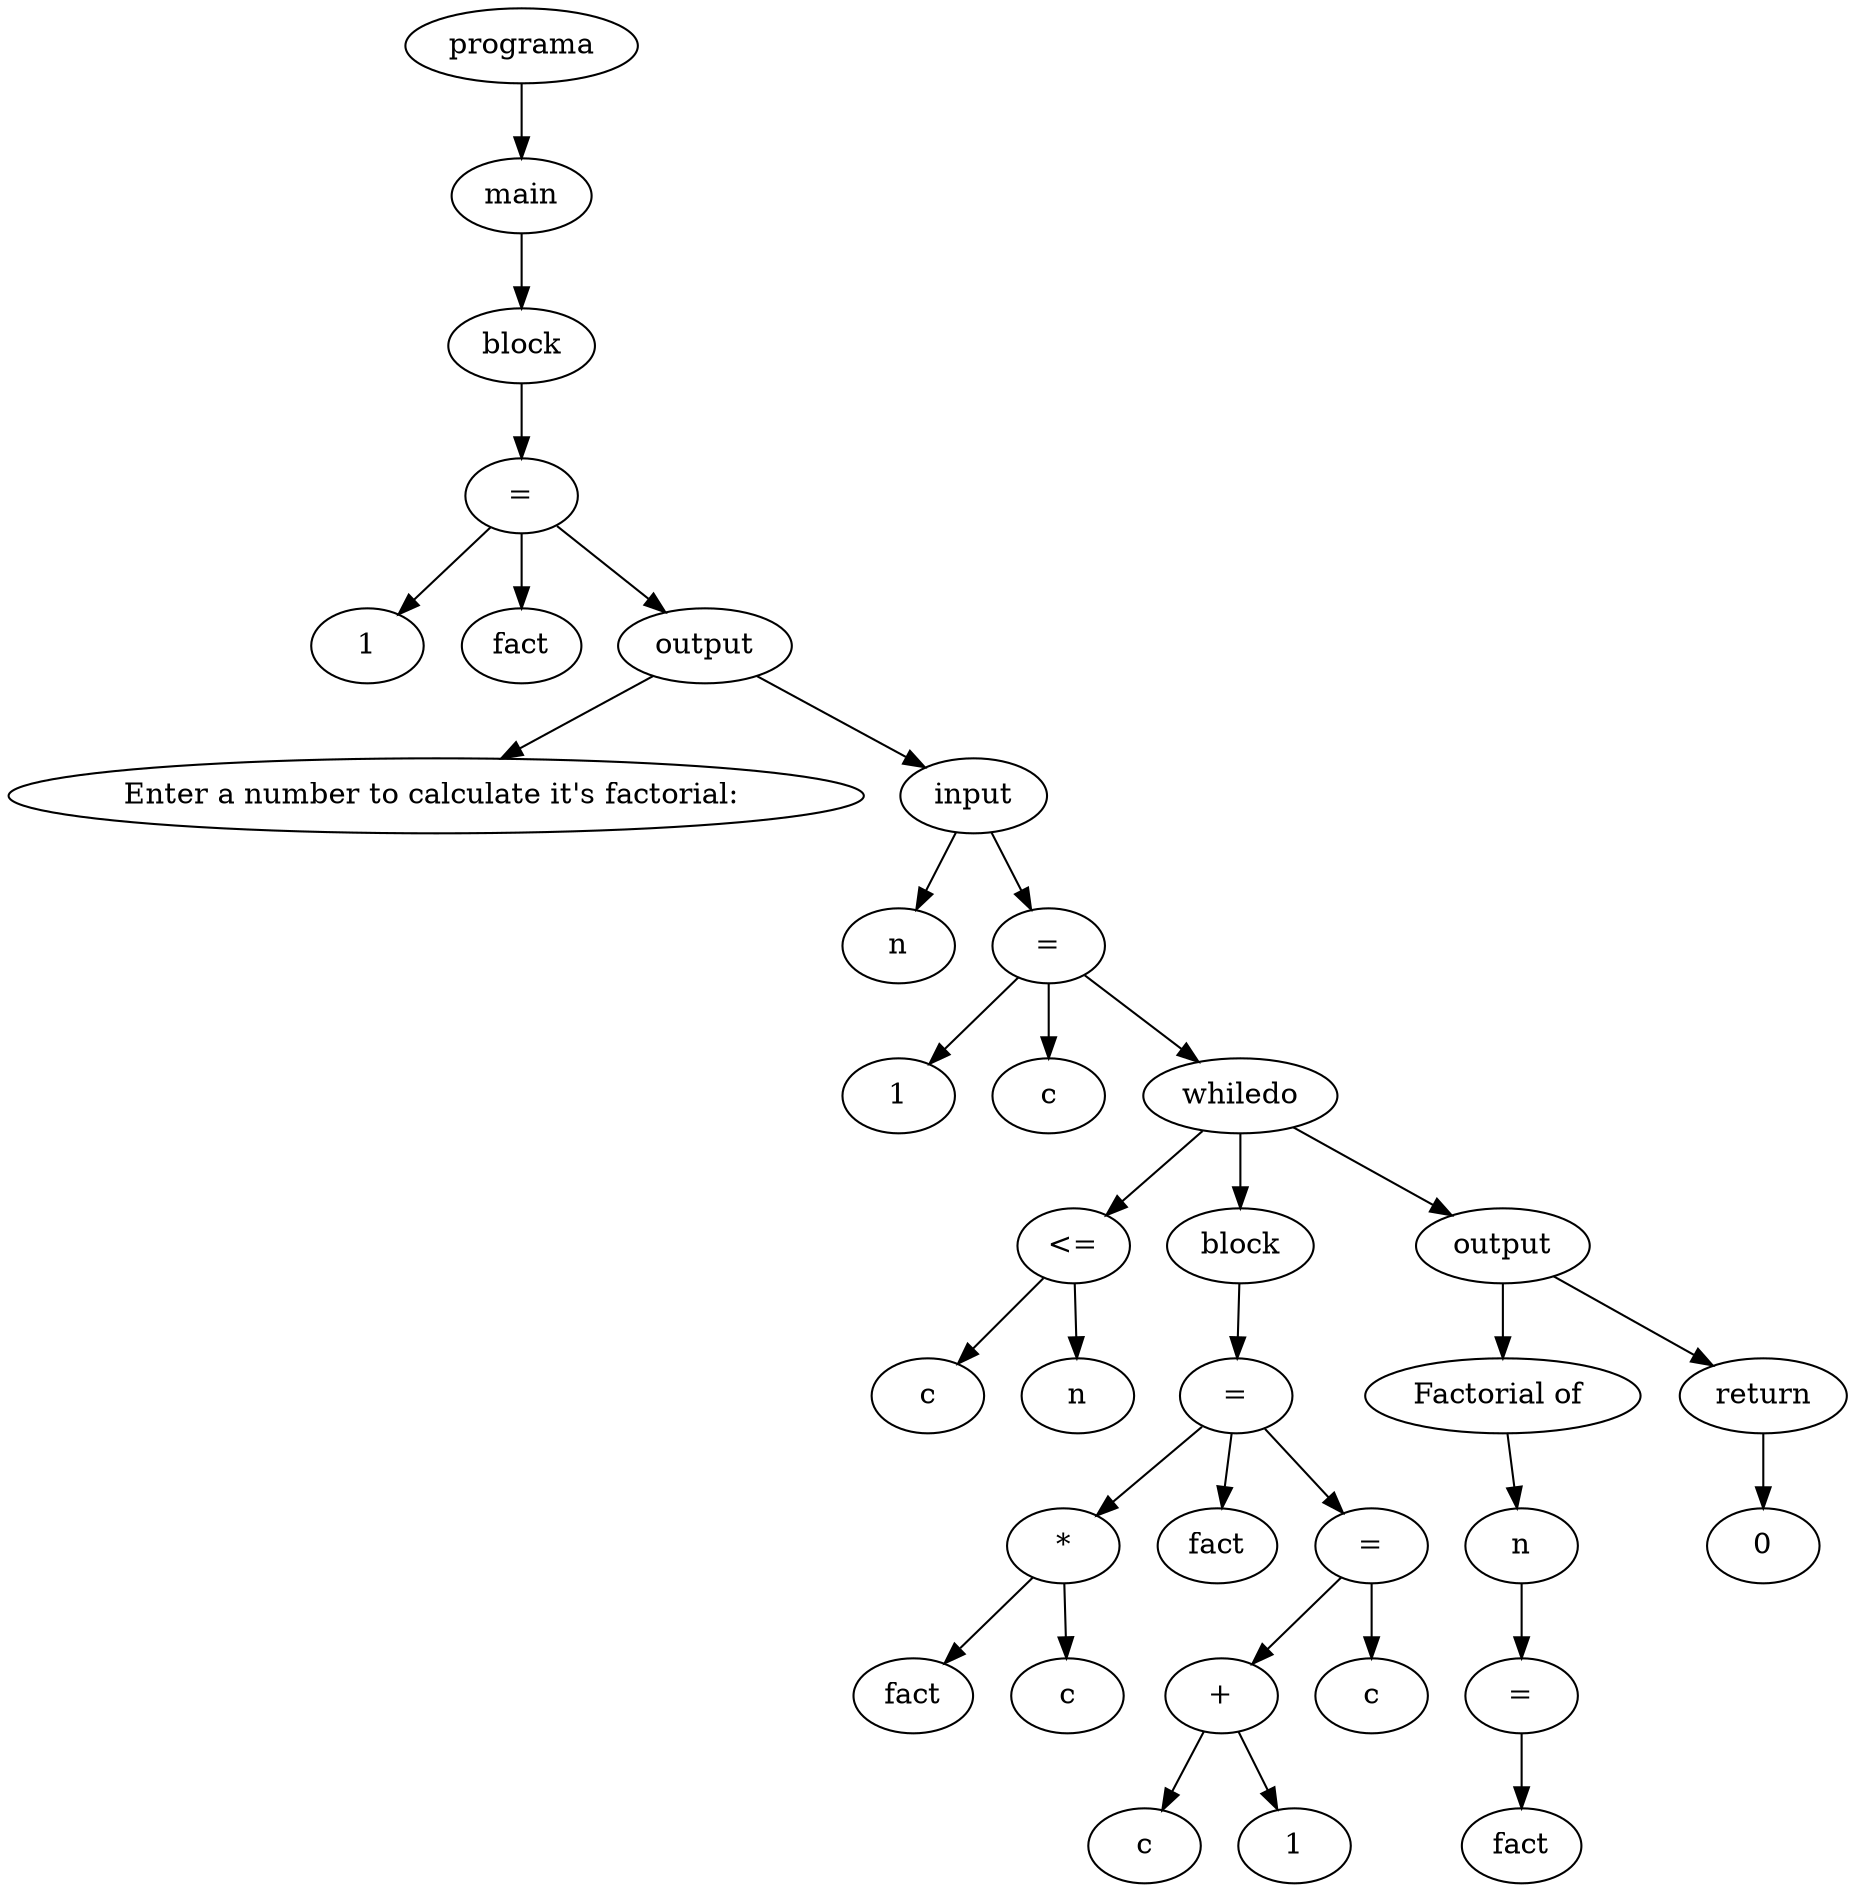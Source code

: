 digraph G {
node_0x1117350 [label="1"]
node_0x1117380 [label="="]
node_0x11173b0 [label="fact"]
node_0x1117380 -> node_0x11173b0
node_0x1117380 -> node_0x1117350
node_0x1121120 [label="Enter a number to calculate it's factorial: \n"]
node_0x1121150 [label="output"]
node_0x1121150 -> node_0x1121120
node_0x1126050 [label="input"]
node_0x1126080 [label="n"]
node_0x1126050 -> node_0x1126080
node_0x1126150 [label="1"]
node_0x1126180 [label="="]
node_0x11261b0 [label="c"]
node_0x1126180 -> node_0x11261b0
node_0x1126180 -> node_0x1126150
node_0x112ff20 [label="c"]
node_0x112ff90 [label="n"]
node_0x112ffc0 [label="<="]
node_0x112ffc0 -> node_0x112ff20
node_0x112ffc0 -> node_0x112ff90
node_0x1134f00 [label="fact"]
node_0x1134f70 [label="c"]
node_0x1134fa0 [label="*"]
node_0x1134fa0 -> node_0x1134f00
node_0x1134fa0 -> node_0x1134f70
node_0x1134ff0 [label="="]
node_0x1135020 [label="fact"]
node_0x1134ff0 -> node_0x1135020
node_0x1134ff0 -> node_0x1134fa0
node_0x11350f0 [label="c"]
node_0x1135160 [label="1"]
node_0x1135190 [label="+"]
node_0x1135190 -> node_0x11350f0
node_0x1135190 -> node_0x1135160
node_0x11351e0 [label="="]
node_0x1135210 [label="c"]
node_0x11351e0 -> node_0x1135210
node_0x11351e0 -> node_0x1135190
node_0x1134ff0 -> node_0x11351e0
node_0x1135260 [label="block"]
node_0x1135260 -> node_0x1134ff0
node_0x11352b0 [label="whiledo"]
node_0x11352b0 -> node_0x112ffc0
node_0x11352b0 -> node_0x1135260
node_0x113a1b0 [label="Factorial of "]
node_0x113a220 [label="n"]
node_0x113f0e0 [label=" = "]
node_0x113f150 [label="fact"]
node_0x113f0e0 -> node_0x113f150
node_0x113a220 -> node_0x113f0e0
node_0x113a1b0 -> node_0x113a220
node_0x113f1e0 [label="output"]
node_0x113f1e0 -> node_0x113a1b0
node_0x1148f30 [label="0"]
node_0x1148f60 [label="return"]
node_0x1148f60 -> node_0x1148f30
node_0x113f1e0 -> node_0x1148f60
node_0x11352b0 -> node_0x113f1e0
node_0x1126180 -> node_0x11352b0
node_0x1126050 -> node_0x1126180
node_0x1121150 -> node_0x1126050
node_0x1117380 -> node_0x1121150
node_0x1148fb0 [label="block"]
node_0x1148fb0 -> node_0x1117380
node_0x1149000 [label="main"]
node_0x1149000 -> node_0x1148fb0
node_0x1149050 [label="programa"]
node_0x1149050 -> node_0x1149000
}

